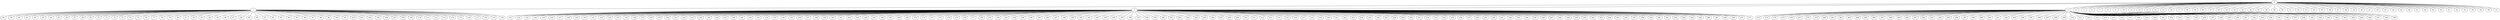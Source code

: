 
graph graphname {
    0 -- 1
0 -- 2
0 -- 3
0 -- 4
0 -- 5
0 -- 6
0 -- 7
0 -- 8
0 -- 9
0 -- 10
0 -- 11
0 -- 12
0 -- 13
0 -- 14
0 -- 15
0 -- 16
0 -- 17
0 -- 18
0 -- 19
0 -- 20
0 -- 21
0 -- 22
0 -- 23
0 -- 24
0 -- 25
0 -- 26
0 -- 27
0 -- 28
0 -- 29
0 -- 30
0 -- 31
0 -- 32
0 -- 33
0 -- 34
0 -- 35
0 -- 36
0 -- 37
0 -- 38
0 -- 39
0 -- 40
0 -- 41
0 -- 42
0 -- 43
0 -- 44
0 -- 45
0 -- 46
0 -- 47
0 -- 48
0 -- 49
0 -- 50
0 -- 51
0 -- 52
0 -- 53
0 -- 54
0 -- 55
0 -- 56
0 -- 57
1 -- 58
1 -- 59
1 -- 60
1 -- 61
1 -- 62
1 -- 63
1 -- 64
1 -- 65
1 -- 66
1 -- 67
1 -- 68
1 -- 69
1 -- 70
1 -- 71
1 -- 72
1 -- 73
1 -- 74
1 -- 75
1 -- 76
1 -- 77
1 -- 78
1 -- 79
1 -- 80
1 -- 81
1 -- 82
1 -- 83
1 -- 84
1 -- 85
1 -- 86
1 -- 87
1 -- 88
1 -- 89
1 -- 90
1 -- 91
1 -- 92
1 -- 93
1 -- 94
1 -- 95
1 -- 96
1 -- 97
1 -- 98
1 -- 99
1 -- 100
1 -- 101
1 -- 102
1 -- 103
1 -- 104
1 -- 105
1 -- 106
1 -- 107
1 -- 108
1 -- 109
1 -- 110
1 -- 111
1 -- 112
1 -- 113
1 -- 114
1 -- 115
1 -- 116
1 -- 117
1 -- 118
1 -- 119
1 -- 120
2 -- 121
2 -- 122
2 -- 123
2 -- 124
2 -- 125
2 -- 126
2 -- 127
2 -- 128
2 -- 129
2 -- 130
2 -- 131
2 -- 132
2 -- 133
2 -- 134
2 -- 135
2 -- 136
2 -- 137
2 -- 138
2 -- 139
2 -- 140
2 -- 141
2 -- 142
2 -- 143
2 -- 144
2 -- 145
2 -- 146
2 -- 147
2 -- 148
2 -- 149
2 -- 150
2 -- 151
2 -- 152
2 -- 153
2 -- 154
2 -- 155
2 -- 156
2 -- 157
2 -- 158
2 -- 159
2 -- 160
2 -- 161
2 -- 162
2 -- 163
2 -- 164
2 -- 165
2 -- 166
2 -- 167
2 -- 168
2 -- 169
2 -- 170
2 -- 171
2 -- 172
2 -- 173
2 -- 174
2 -- 175
2 -- 176
2 -- 177
2 -- 178
2 -- 179
2 -- 180
2 -- 181
2 -- 182
2 -- 183
2 -- 184
2 -- 185
2 -- 186
2 -- 187
2 -- 188
2 -- 189
2 -- 190
2 -- 191
2 -- 192
2 -- 193
2 -- 194
2 -- 195
2 -- 196
2 -- 197
2 -- 198
2 -- 199
2 -- 200
2 -- 201
2 -- 202
2 -- 203
2 -- 204
2 -- 205
2 -- 206
2 -- 207
2 -- 208
2 -- 209
2 -- 210
2 -- 211
2 -- 212
2 -- 213
2 -- 214
2 -- 215
2 -- 216
2 -- 217
2 -- 218
2 -- 219
2 -- 220
2 -- 221
2 -- 222
2 -- 223
2 -- 224
2 -- 225
2 -- 226
2 -- 227
2 -- 228
2 -- 229
2 -- 230
2 -- 231
2 -- 232
2 -- 233
2 -- 234
2 -- 235
2 -- 236
2 -- 237
2 -- 238
2 -- 239
2 -- 240
2 -- 241
2 -- 242
2 -- 243
2 -- 244
2 -- 245
2 -- 246
2 -- 247
2 -- 248
2 -- 249
2 -- 250
2 -- 251
2 -- 252
2 -- 253
2 -- 254
2 -- 255
2 -- 256
2 -- 257
2 -- 258
2 -- 259
2 -- 260
2 -- 261
2 -- 262
2 -- 263
2 -- 264
2 -- 265
2 -- 266
2 -- 267
2 -- 268
2 -- 269
2 -- 270
2 -- 271
3 -- 272
3 -- 273
3 -- 274
3 -- 275
3 -- 276
3 -- 277
3 -- 278
3 -- 279
3 -- 280
3 -- 281
3 -- 282
3 -- 283
3 -- 284
3 -- 285
3 -- 286
3 -- 287
3 -- 288
3 -- 289
3 -- 290
3 -- 291
3 -- 292
3 -- 293
3 -- 294
3 -- 295
3 -- 296
3 -- 297
3 -- 298
3 -- 299
3 -- 300
3 -- 301
3 -- 302
3 -- 303
3 -- 304
3 -- 305
3 -- 306
3 -- 307
3 -- 308
3 -- 309
3 -- 310
3 -- 311
3 -- 312
3 -- 313
3 -- 314
3 -- 315
3 -- 316
3 -- 317
3 -- 318
3 -- 319
3 -- 320
3 -- 321
3 -- 322
3 -- 323
3 -- 324
3 -- 325
3 -- 326
3 -- 327
3 -- 328
3 -- 329
3 -- 330
3 -- 331
3 -- 332
3 -- 333
3 -- 334
3 -- 335
3 -- 336
3 -- 337
3 -- 338
3 -- 339
3 -- 340
3 -- 341
3 -- 342
3 -- 343
3 -- 344
3 -- 345
3 -- 346
3 -- 347
3 -- 348
3 -- 349

}
